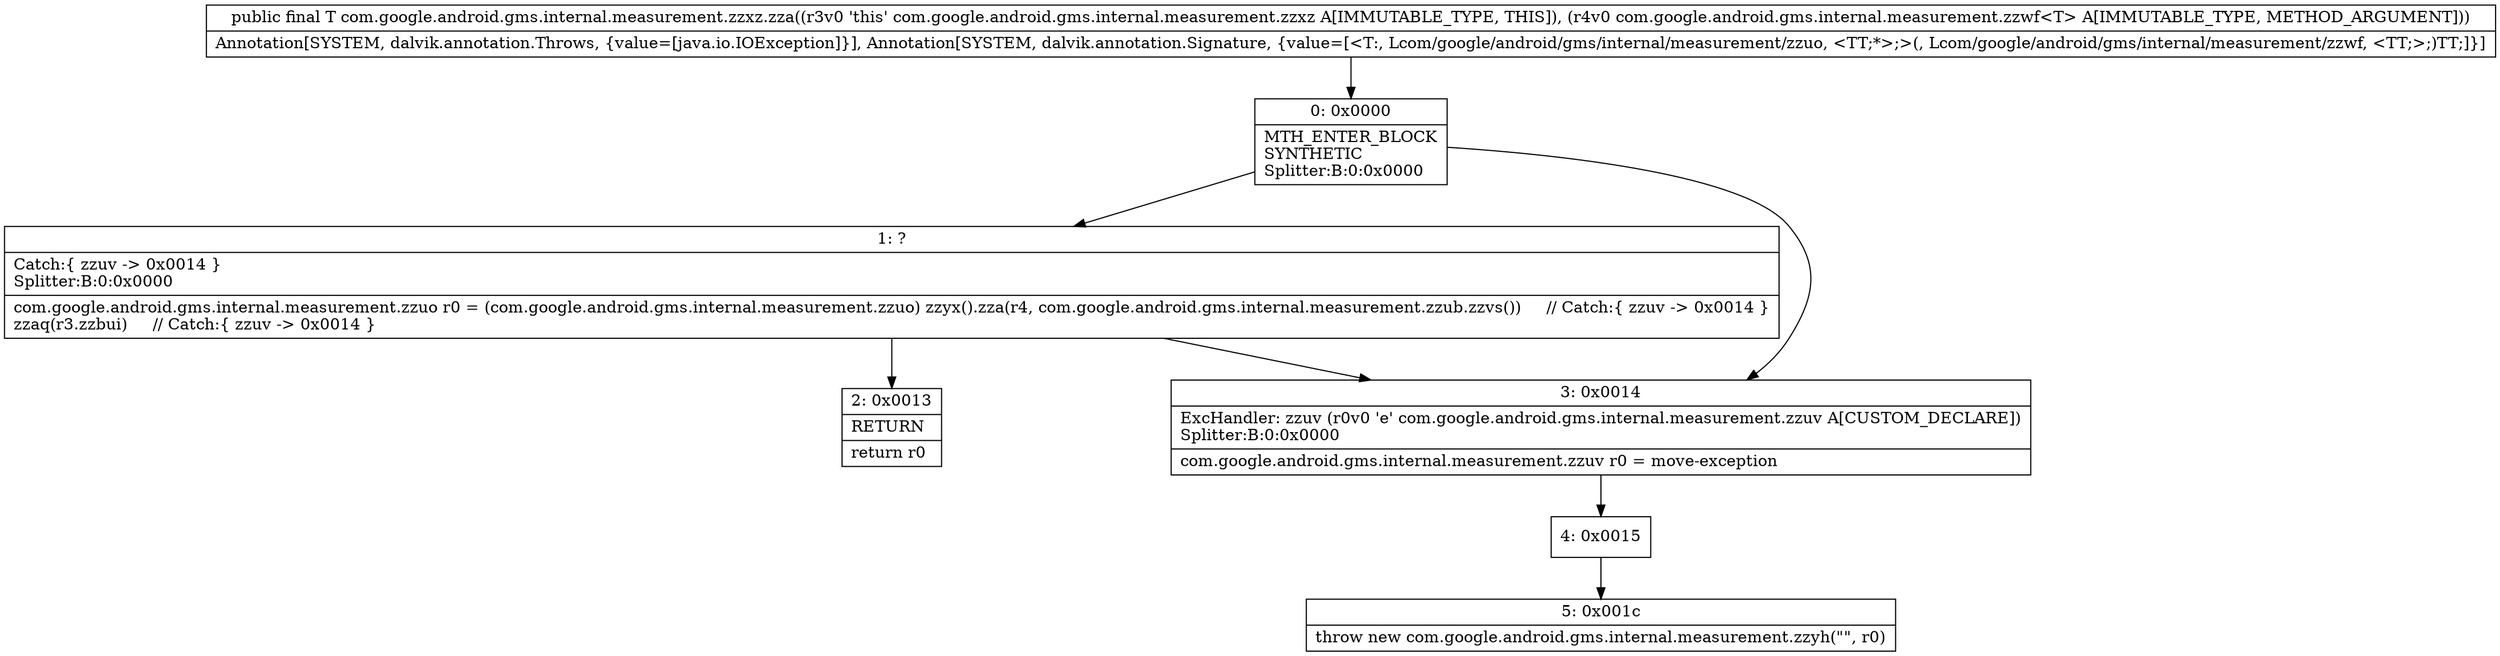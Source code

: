 digraph "CFG forcom.google.android.gms.internal.measurement.zzxz.zza(Lcom\/google\/android\/gms\/internal\/measurement\/zzwf;)Lcom\/google\/android\/gms\/internal\/measurement\/zzuo;" {
Node_0 [shape=record,label="{0\:\ 0x0000|MTH_ENTER_BLOCK\lSYNTHETIC\lSplitter:B:0:0x0000\l}"];
Node_1 [shape=record,label="{1\:\ ?|Catch:\{ zzuv \-\> 0x0014 \}\lSplitter:B:0:0x0000\l|com.google.android.gms.internal.measurement.zzuo r0 = (com.google.android.gms.internal.measurement.zzuo) zzyx().zza(r4, com.google.android.gms.internal.measurement.zzub.zzvs())     \/\/ Catch:\{ zzuv \-\> 0x0014 \}\lzzaq(r3.zzbui)     \/\/ Catch:\{ zzuv \-\> 0x0014 \}\l}"];
Node_2 [shape=record,label="{2\:\ 0x0013|RETURN\l|return r0\l}"];
Node_3 [shape=record,label="{3\:\ 0x0014|ExcHandler: zzuv (r0v0 'e' com.google.android.gms.internal.measurement.zzuv A[CUSTOM_DECLARE])\lSplitter:B:0:0x0000\l|com.google.android.gms.internal.measurement.zzuv r0 = move\-exception\l}"];
Node_4 [shape=record,label="{4\:\ 0x0015}"];
Node_5 [shape=record,label="{5\:\ 0x001c|throw new com.google.android.gms.internal.measurement.zzyh(\"\", r0)\l}"];
MethodNode[shape=record,label="{public final T com.google.android.gms.internal.measurement.zzxz.zza((r3v0 'this' com.google.android.gms.internal.measurement.zzxz A[IMMUTABLE_TYPE, THIS]), (r4v0 com.google.android.gms.internal.measurement.zzwf\<T\> A[IMMUTABLE_TYPE, METHOD_ARGUMENT]))  | Annotation[SYSTEM, dalvik.annotation.Throws, \{value=[java.io.IOException]\}], Annotation[SYSTEM, dalvik.annotation.Signature, \{value=[\<T:, Lcom\/google\/android\/gms\/internal\/measurement\/zzuo, \<TT;*\>;\>(, Lcom\/google\/android\/gms\/internal\/measurement\/zzwf, \<TT;\>;)TT;]\}]\l}"];
MethodNode -> Node_0;
Node_0 -> Node_1;
Node_0 -> Node_3;
Node_1 -> Node_2;
Node_1 -> Node_3;
Node_3 -> Node_4;
Node_4 -> Node_5;
}

